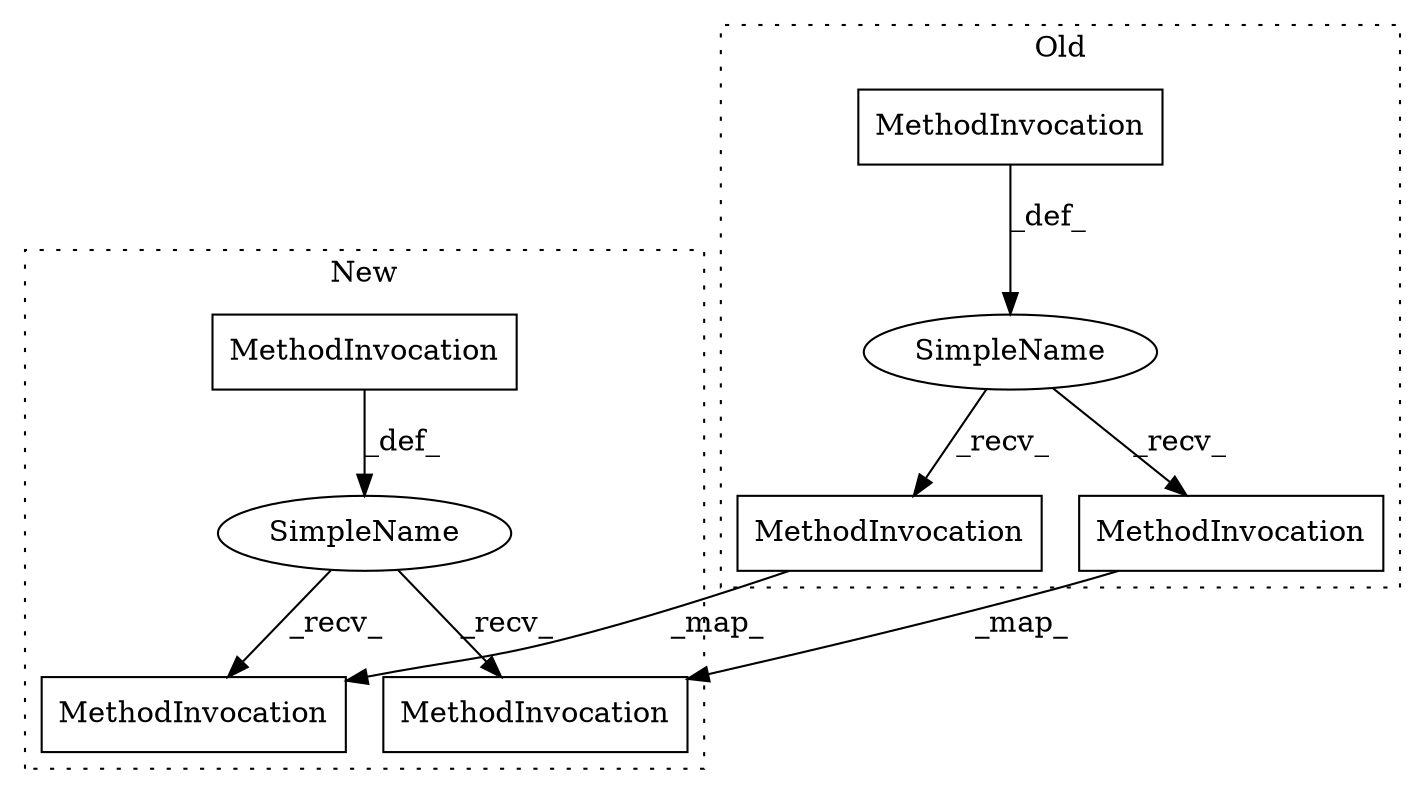 digraph G {
subgraph cluster0 {
2 [label="MethodInvocation" a="32" s="15018" l="9" shape="box"];
4 [label="MethodInvocation" a="32" s="15037" l="15" shape="box"];
5 [label="MethodInvocation" a="32" s="14923,15007" l="8,1" shape="box"];
7 [label="SimpleName" a="42" s="14921" l="1" shape="ellipse"];
label = "Old";
style="dotted";
}
subgraph cluster1 {
1 [label="MethodInvocation" a="32" s="14870" l="9" shape="box"];
3 [label="MethodInvocation" a="32" s="14887" l="15" shape="box"];
6 [label="MethodInvocation" a="32" s="14852" l="9" shape="box"];
8 [label="SimpleName" a="42" s="14804" l="1" shape="ellipse"];
label = "New";
style="dotted";
}
2 -> 1 [label="_map_"];
4 -> 3 [label="_map_"];
5 -> 7 [label="_def_"];
6 -> 8 [label="_def_"];
7 -> 2 [label="_recv_"];
7 -> 4 [label="_recv_"];
8 -> 1 [label="_recv_"];
8 -> 3 [label="_recv_"];
}
